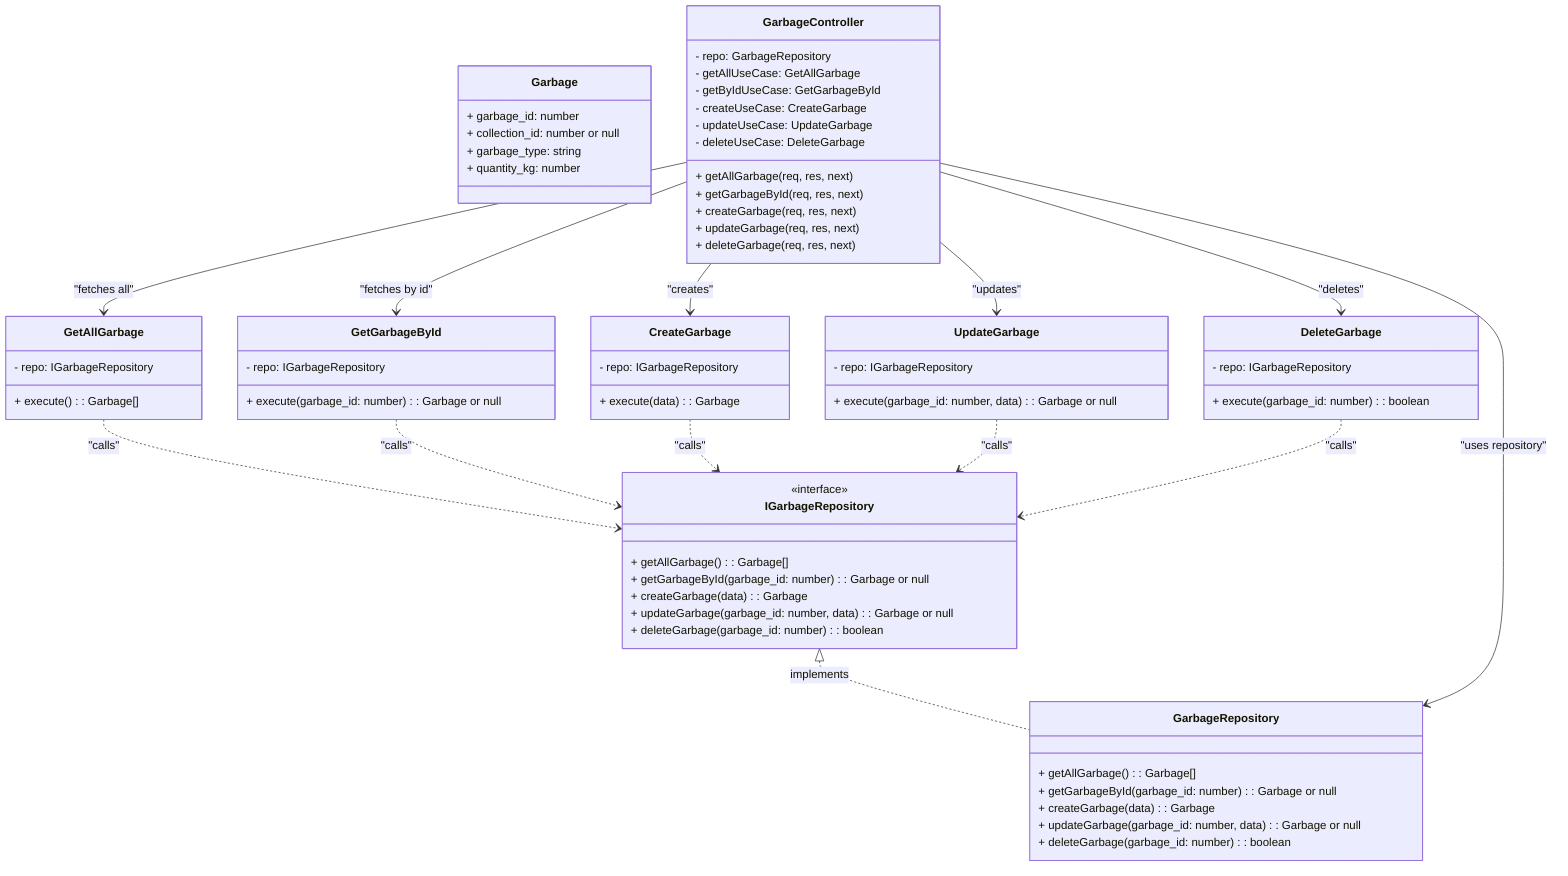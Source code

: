 %% docs\diagrams\garbage.mmd

classDiagram
    class Garbage {
        + garbage_id: number
        + collection_id: number or null
        + garbage_type: string
        + quantity_kg: number
    }

    class GarbageController {
        - repo: GarbageRepository
        - getAllUseCase: GetAllGarbage
        - getByIdUseCase: GetGarbageById
        - createUseCase: CreateGarbage
        - updateUseCase: UpdateGarbage
        - deleteUseCase: DeleteGarbage
        + getAllGarbage(req, res, next)
        + getGarbageById(req, res, next)
        + createGarbage(req, res, next)
        + updateGarbage(req, res, next)
        + deleteGarbage(req, res, next)
    }

    class GetAllGarbage {
        - repo: IGarbageRepository
        + execute(): Garbage[]
    }

    class GetGarbageById {
        - repo: IGarbageRepository
        + execute(garbage_id: number): Garbage or null
    }

    class CreateGarbage {
        - repo: IGarbageRepository
        + execute(data): Garbage
    }

    class UpdateGarbage {
        - repo: IGarbageRepository
        + execute(garbage_id: number, data): Garbage or null
    }

    class DeleteGarbage {
        - repo: IGarbageRepository
        + execute(garbage_id: number): boolean
    }

    class IGarbageRepository {
        <<interface>>
        + getAllGarbage(): Garbage[]
        + getGarbageById(garbage_id: number): Garbage or null
        + createGarbage(data): Garbage
        + updateGarbage(garbage_id: number, data): Garbage or null
        + deleteGarbage(garbage_id: number): boolean
    }

    class GarbageRepository {
        + getAllGarbage(): Garbage[]
        + getGarbageById(garbage_id: number): Garbage or null
        + createGarbage(data): Garbage
        + updateGarbage(garbage_id: number, data): Garbage or null
        + deleteGarbage(garbage_id: number): boolean
    }

    IGarbageRepository <|.. GarbageRepository : implements
    GarbageController --> GetAllGarbage : "fetches all"
    GarbageController --> GetGarbageById : "fetches by id"
    GarbageController --> CreateGarbage : "creates"
    GarbageController --> UpdateGarbage : "updates"
    GarbageController --> DeleteGarbage : "deletes"
    GarbageController --> GarbageRepository : "uses repository"
    GetAllGarbage ..> IGarbageRepository : "calls"
    GetGarbageById ..> IGarbageRepository : "calls"
    CreateGarbage ..> IGarbageRepository : "calls"
    UpdateGarbage ..> IGarbageRepository : "calls"
    DeleteGarbage ..> IGarbageRepository : "calls"